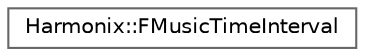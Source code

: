 digraph "Graphical Class Hierarchy"
{
 // INTERACTIVE_SVG=YES
 // LATEX_PDF_SIZE
  bgcolor="transparent";
  edge [fontname=Helvetica,fontsize=10,labelfontname=Helvetica,labelfontsize=10];
  node [fontname=Helvetica,fontsize=10,shape=box,height=0.2,width=0.4];
  rankdir="LR";
  Node0 [id="Node000000",label="Harmonix::FMusicTimeInterval",height=0.2,width=0.4,color="grey40", fillcolor="white", style="filled",URL="$d6/d4b/structHarmonix_1_1FMusicTimeInterval.html",tooltip=" "];
}
